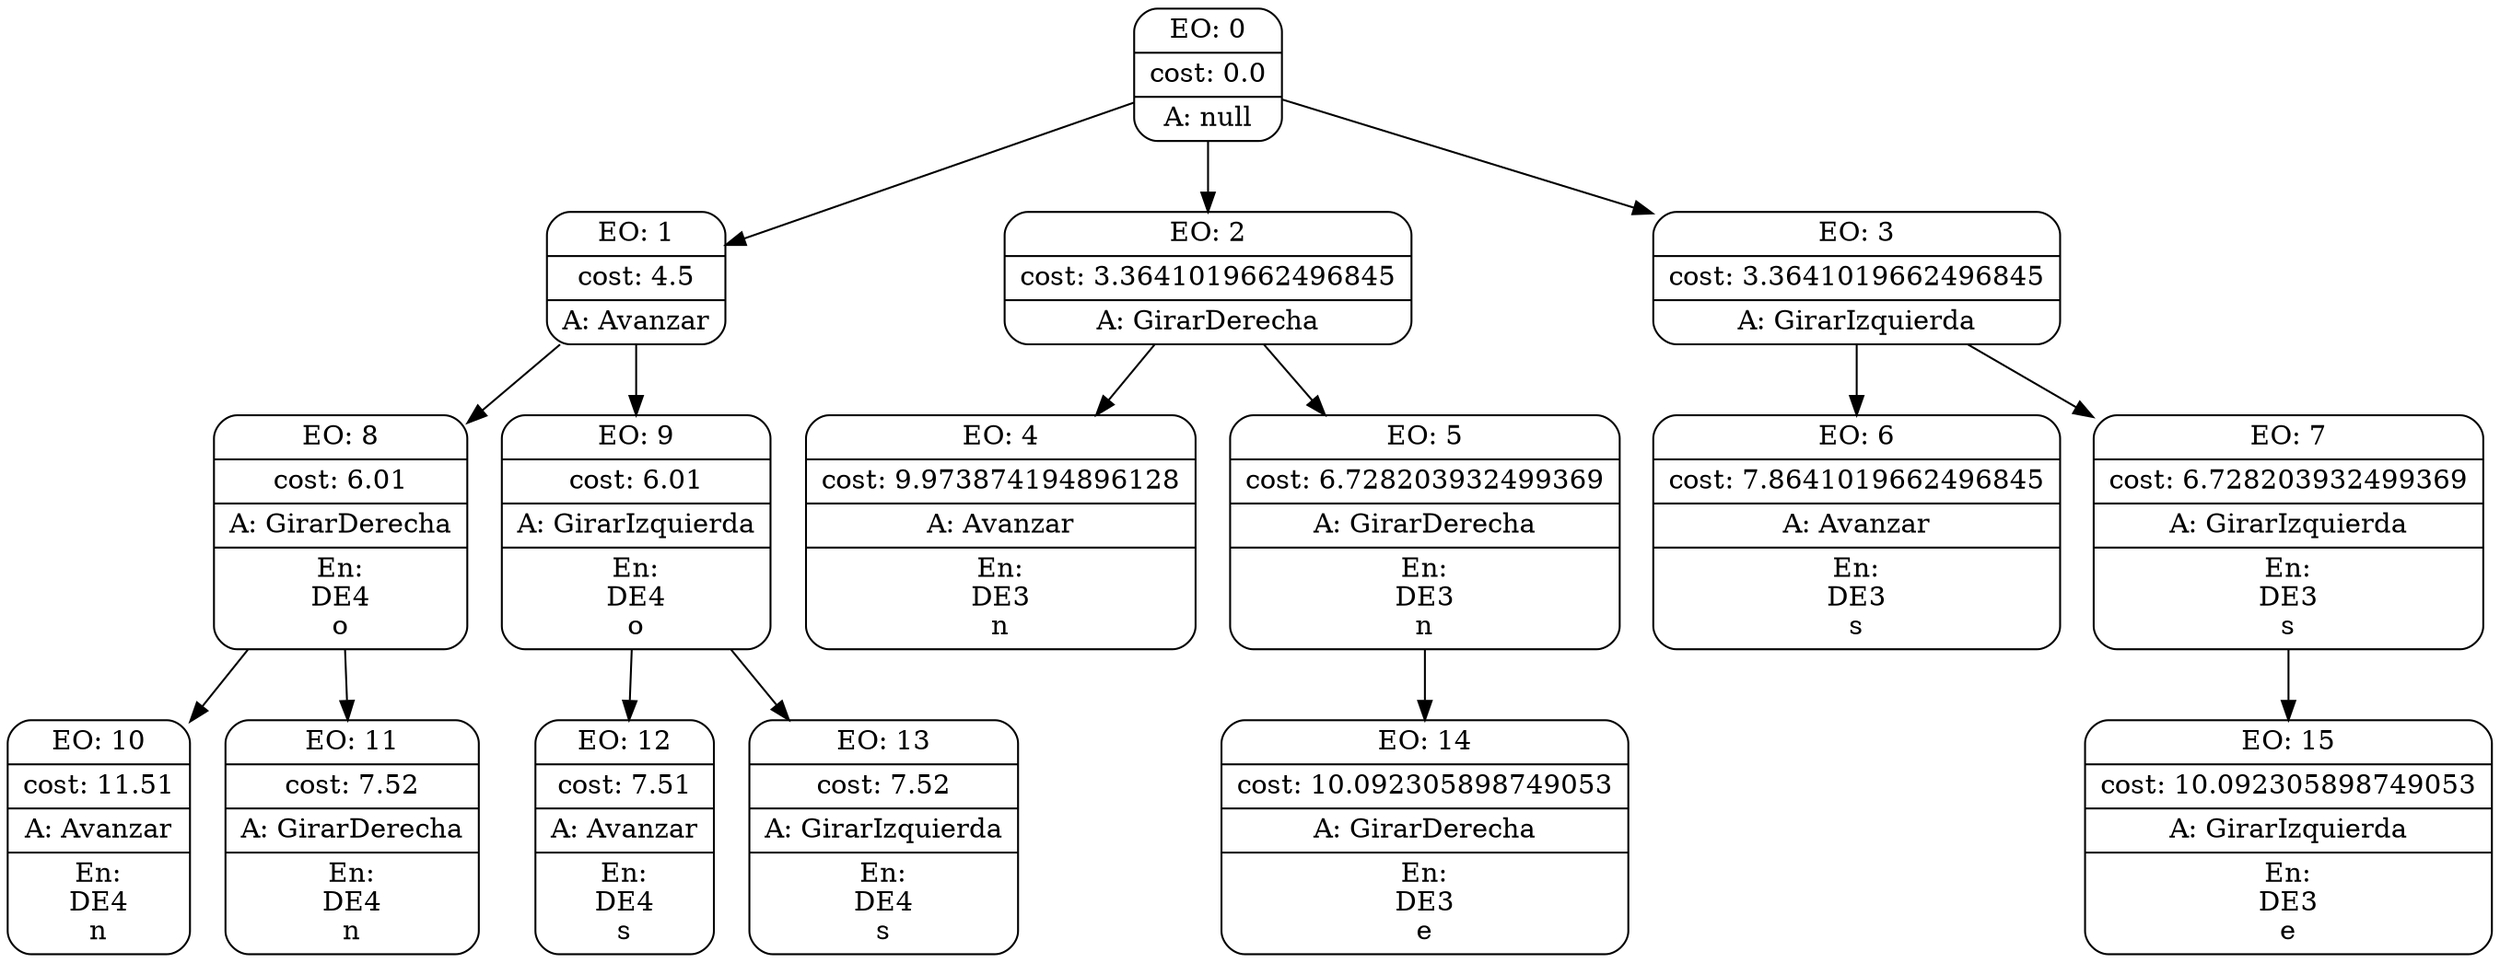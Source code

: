 digraph g {
node [shape = Mrecord];
nodo0[label="{EO: 0|cost: 0.0|A: null}"]
nodo1[label="{EO: 1|cost: 4.5|A: Avanzar}"]
nodo8[label="{EO: 8|cost: 6.01|A: GirarDerecha|En:\nDE4\no}"]
nodo10[label="{EO: 10|cost: 11.51|A: Avanzar|En:\nDE4\nn}"]

nodo8 -> nodo10;
nodo11[label="{EO: 11|cost: 7.52|A: GirarDerecha|En:\nDE4\nn}"]

nodo8 -> nodo11;

nodo1 -> nodo8;
nodo9[label="{EO: 9|cost: 6.01|A: GirarIzquierda|En:\nDE4\no}"]
nodo12[label="{EO: 12|cost: 7.51|A: Avanzar|En:\nDE4\ns}"]

nodo9 -> nodo12;
nodo13[label="{EO: 13|cost: 7.52|A: GirarIzquierda|En:\nDE4\ns}"]

nodo9 -> nodo13;

nodo1 -> nodo9;

nodo0 -> nodo1;
nodo2[label="{EO: 2|cost: 3.3641019662496845|A: GirarDerecha}"]
nodo4[label="{EO: 4|cost: 9.973874194896128|A: Avanzar|En:\nDE3\nn}"]

nodo2 -> nodo4;
nodo5[label="{EO: 5|cost: 6.728203932499369|A: GirarDerecha|En:\nDE3\nn}"]
nodo14[label="{EO: 14|cost: 10.092305898749053|A: GirarDerecha|En:\nDE3\ne}"]

nodo5 -> nodo14;

nodo2 -> nodo5;

nodo0 -> nodo2;
nodo3[label="{EO: 3|cost: 3.3641019662496845|A: GirarIzquierda}"]
nodo6[label="{EO: 6|cost: 7.8641019662496845|A: Avanzar|En:\nDE3\ns}"]

nodo3 -> nodo6;
nodo7[label="{EO: 7|cost: 6.728203932499369|A: GirarIzquierda|En:\nDE3\ns}"]
nodo15[label="{EO: 15|cost: 10.092305898749053|A: GirarIzquierda|En:\nDE3\ne}"]

nodo7 -> nodo15;

nodo3 -> nodo7;

nodo0 -> nodo3;


}